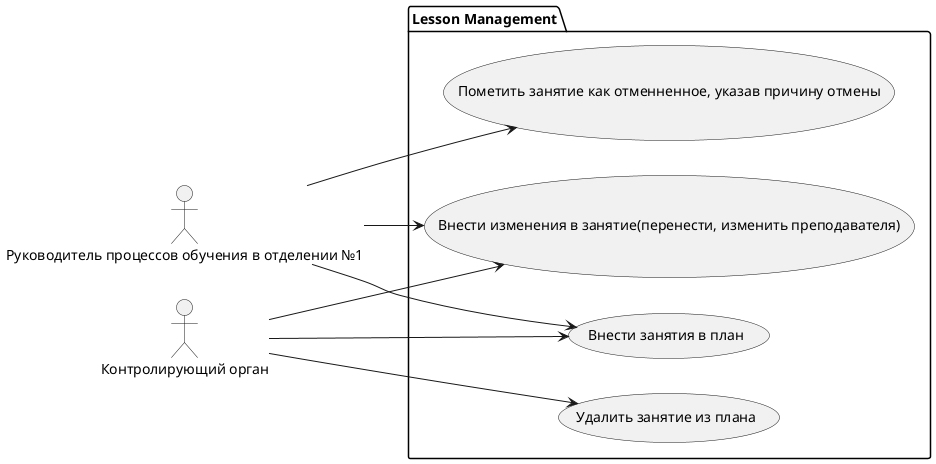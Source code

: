 @startuml
left to right direction
actor "Руководитель процессов обучения в отделении №1" as User
actor "Контролирующий орган" as Control

package "Lesson Management" {

    usecase "Внести занятия в план" as CreateLesson 
    usecase "Внести изменения в занятие(перенести, изменить преподавателя)" as EditLesson 
    usecase "Пометить занятие как отменненное, указав причину отмены" as MarkLessonAsCanceled
    usecase "Удалить занятие из плана" as DeleteLesson


    Control --> CreateLesson
    Control --> EditLesson
    Control --> DeleteLesson
    User --> CreateLesson
    User --> EditLesson
    User --> MarkLessonAsCanceled
}




@enduml